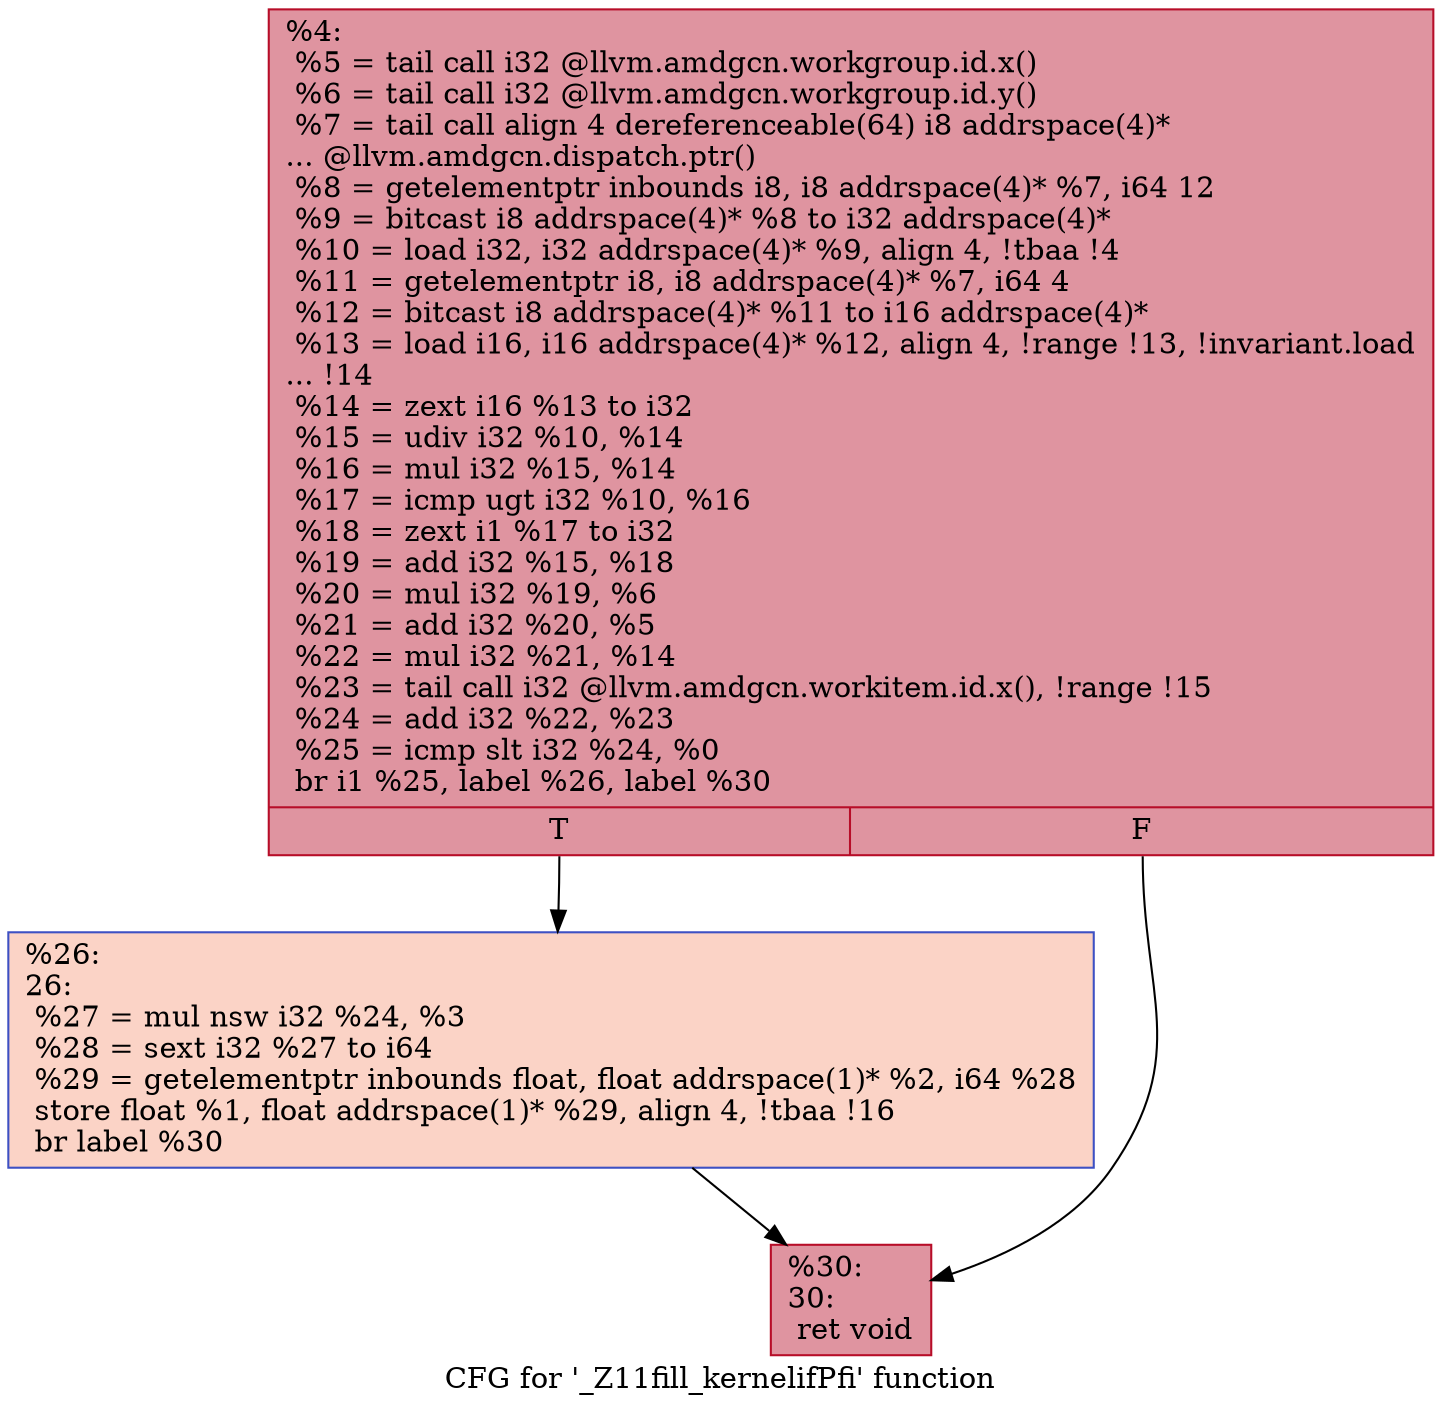 digraph "CFG for '_Z11fill_kernelifPfi' function" {
	label="CFG for '_Z11fill_kernelifPfi' function";

	Node0x4eae380 [shape=record,color="#b70d28ff", style=filled, fillcolor="#b70d2870",label="{%4:\l  %5 = tail call i32 @llvm.amdgcn.workgroup.id.x()\l  %6 = tail call i32 @llvm.amdgcn.workgroup.id.y()\l  %7 = tail call align 4 dereferenceable(64) i8 addrspace(4)*\l... @llvm.amdgcn.dispatch.ptr()\l  %8 = getelementptr inbounds i8, i8 addrspace(4)* %7, i64 12\l  %9 = bitcast i8 addrspace(4)* %8 to i32 addrspace(4)*\l  %10 = load i32, i32 addrspace(4)* %9, align 4, !tbaa !4\l  %11 = getelementptr i8, i8 addrspace(4)* %7, i64 4\l  %12 = bitcast i8 addrspace(4)* %11 to i16 addrspace(4)*\l  %13 = load i16, i16 addrspace(4)* %12, align 4, !range !13, !invariant.load\l... !14\l  %14 = zext i16 %13 to i32\l  %15 = udiv i32 %10, %14\l  %16 = mul i32 %15, %14\l  %17 = icmp ugt i32 %10, %16\l  %18 = zext i1 %17 to i32\l  %19 = add i32 %15, %18\l  %20 = mul i32 %19, %6\l  %21 = add i32 %20, %5\l  %22 = mul i32 %21, %14\l  %23 = tail call i32 @llvm.amdgcn.workitem.id.x(), !range !15\l  %24 = add i32 %22, %23\l  %25 = icmp slt i32 %24, %0\l  br i1 %25, label %26, label %30\l|{<s0>T|<s1>F}}"];
	Node0x4eae380:s0 -> Node0x4eb0bd0;
	Node0x4eae380:s1 -> Node0x4eb0c60;
	Node0x4eb0bd0 [shape=record,color="#3d50c3ff", style=filled, fillcolor="#f59c7d70",label="{%26:\l26:                                               \l  %27 = mul nsw i32 %24, %3\l  %28 = sext i32 %27 to i64\l  %29 = getelementptr inbounds float, float addrspace(1)* %2, i64 %28\l  store float %1, float addrspace(1)* %29, align 4, !tbaa !16\l  br label %30\l}"];
	Node0x4eb0bd0 -> Node0x4eb0c60;
	Node0x4eb0c60 [shape=record,color="#b70d28ff", style=filled, fillcolor="#b70d2870",label="{%30:\l30:                                               \l  ret void\l}"];
}
